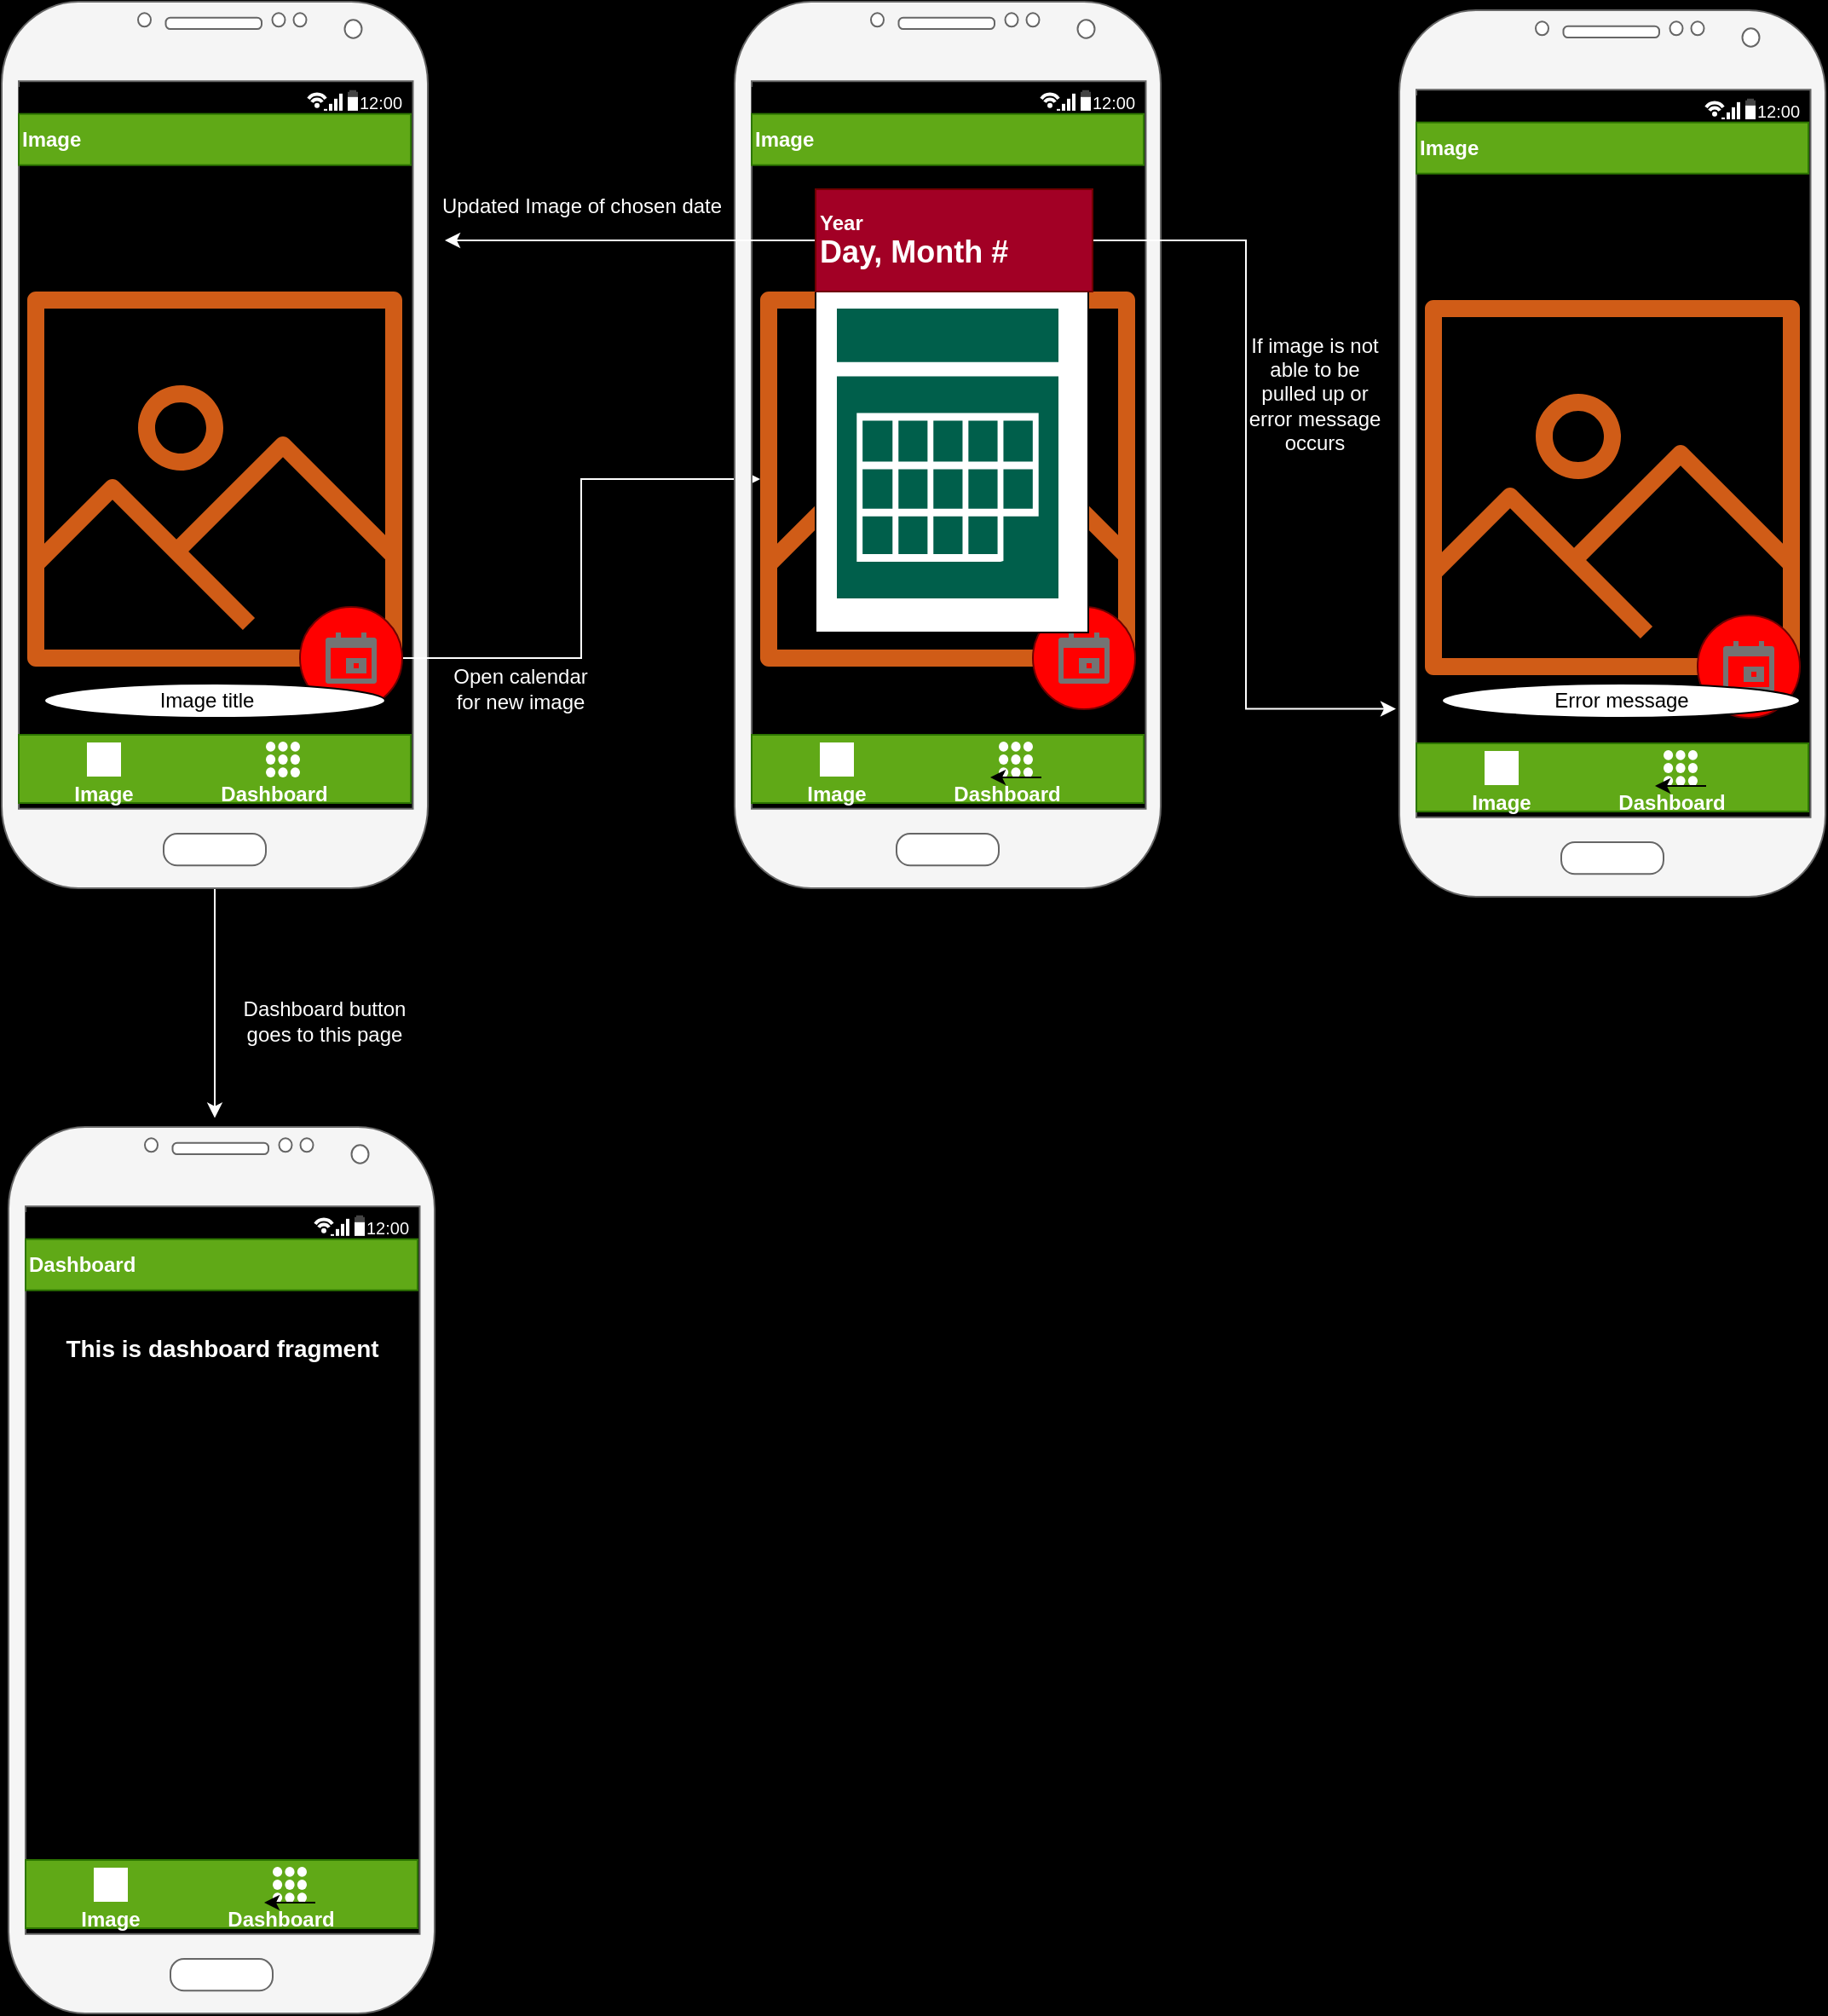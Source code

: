 <mxfile version="12.6.2" type="github"><diagram id="9u7d2Bv41vCnaYZln3nY" name="Page-1"><mxGraphModel dx="4076" dy="1106" grid="1" gridSize="10" guides="1" tooltips="1" connect="1" arrows="1" fold="1" page="1" pageScale="1" pageWidth="2000" pageHeight="2400" background="#000000" math="0" shadow="0"><root><mxCell id="0"/><mxCell id="1" parent="0"/><mxCell id="lFsQLhSQwpxN-KOAlFRI-123" value="" style="edgeStyle=orthogonalEdgeStyle;rounded=0;orthogonalLoop=1;jettySize=auto;html=1;fontColor=#FFFFFF;entryX=0.484;entryY=-0.01;entryDx=0;entryDy=0;entryPerimeter=0;strokeColor=#FFFFFF;" parent="1" source="lFsQLhSQwpxN-KOAlFRI-1" target="lFsQLhSQwpxN-KOAlFRI-100" edge="1"><mxGeometry relative="1" as="geometry"><mxPoint x="-385" y="650" as="targetPoint"/></mxGeometry></mxCell><mxCell id="lFsQLhSQwpxN-KOAlFRI-1" value="" style="verticalLabelPosition=bottom;verticalAlign=top;html=1;shadow=0;dashed=0;strokeWidth=1;shape=mxgraph.android.phone2;fillColor=#f5f5f5;strokeColor=#666666;fontColor=#333333;" parent="1" vertex="1"><mxGeometry x="-510" y="50" width="250" height="520" as="geometry"/></mxCell><mxCell id="lFsQLhSQwpxN-KOAlFRI-23" value="" style="outlineConnect=0;fontColor=#232F3E;gradientColor=none;fillColor=#D05C17;strokeColor=none;dashed=0;verticalLabelPosition=bottom;verticalAlign=top;align=center;html=1;fontSize=12;fontStyle=0;aspect=fixed;pointerEvents=1;shape=mxgraph.aws4.container_registry_image;" parent="1" vertex="1"><mxGeometry x="-495" y="220" width="220" height="220" as="geometry"/></mxCell><mxCell id="lFsQLhSQwpxN-KOAlFRI-24" value="" style="strokeWidth=1;html=1;shadow=0;dashed=0;shape=mxgraph.android.statusBar;align=center;fillColor=#000000;strokeColor=#ffffff;fontColor=#ffffff;fontSize=10;" parent="1" vertex="1"><mxGeometry x="-500" y="100" width="230" height="15.83" as="geometry"/></mxCell><mxCell id="lFsQLhSQwpxN-KOAlFRI-25" value="" style="rounded=0;whiteSpace=wrap;html=1;fillColor=#60a917;strokeColor=#2D7600;fontColor=#ffffff;" parent="1" vertex="1"><mxGeometry x="-500" y="480" width="230" height="40" as="geometry"/></mxCell><mxCell id="lFsQLhSQwpxN-KOAlFRI-26" value="&lt;div align=&quot;left&quot;&gt;&lt;b&gt;Image&lt;/b&gt;&lt;/div&gt;" style="rounded=0;whiteSpace=wrap;html=1;fillColor=#60a917;strokeColor=#2D7600;fontColor=#ffffff;align=left;" parent="1" vertex="1"><mxGeometry x="-500" y="115.83" width="230" height="30" as="geometry"/></mxCell><mxCell id="lFsQLhSQwpxN-KOAlFRI-69" value="" style="edgeStyle=orthogonalEdgeStyle;rounded=0;orthogonalLoop=1;jettySize=auto;html=1;fontColor=#FFFFFF;strokeColor=#FFFFFF;" parent="1" source="lFsQLhSQwpxN-KOAlFRI-29" target="lFsQLhSQwpxN-KOAlFRI-57" edge="1"><mxGeometry relative="1" as="geometry"><mxPoint x="-134.998" y="328" as="targetPoint"/></mxGeometry></mxCell><mxCell id="lFsQLhSQwpxN-KOAlFRI-29" value="" style="ellipse;whiteSpace=wrap;html=1;aspect=fixed;fillColor=#FF0000;strokeColor=#6F0000;fontColor=#ffffff;" parent="1" vertex="1"><mxGeometry x="-335" y="405" width="60" height="60" as="geometry"/></mxCell><mxCell id="lFsQLhSQwpxN-KOAlFRI-28" value="" style="dashed=0;aspect=fixed;verticalLabelPosition=bottom;verticalAlign=top;align=center;shape=mxgraph.gmdl.calendar;strokeColor=none;fillColor=#737373;shadow=0;" parent="1" vertex="1"><mxGeometry x="-320" y="420" width="30" height="30" as="geometry"/></mxCell><mxCell id="lFsQLhSQwpxN-KOAlFRI-33" value="&lt;font&gt;&lt;b&gt;Image&lt;/b&gt;&lt;/font&gt;" style="text;html=1;strokeColor=none;fillColor=none;align=center;verticalAlign=middle;whiteSpace=wrap;rounded=0;fontColor=#FFFFFF;" parent="1" vertex="1"><mxGeometry x="-470" y="510" width="40" height="10" as="geometry"/></mxCell><mxCell id="lFsQLhSQwpxN-KOAlFRI-34" value="&lt;font color=&quot;#FFFFFF&quot;&gt;&lt;b&gt;Dashboard&lt;/b&gt;&lt;/font&gt;" style="text;html=1;strokeColor=none;fillColor=none;align=center;verticalAlign=middle;whiteSpace=wrap;rounded=0;fontColor=#FFFFFF;" parent="1" vertex="1"><mxGeometry x="-370" y="505" width="40" height="20" as="geometry"/></mxCell><mxCell id="lFsQLhSQwpxN-KOAlFRI-37" value="" style="html=1;verticalLabelPosition=bottom;align=center;labelBackgroundColor=#ffffff;verticalAlign=top;strokeWidth=2;strokeColor=none;shadow=0;dashed=0;shape=mxgraph.ios7.icons.keypad;fillColor=#FFFFFF;fontColor=#FFFFFF;" parent="1" vertex="1"><mxGeometry x="-355" y="484" width="20" height="21" as="geometry"/></mxCell><mxCell id="lFsQLhSQwpxN-KOAlFRI-39" value="" style="html=1;verticalLabelPosition=bottom;align=center;labelBackgroundColor=#ffffff;verticalAlign=top;strokeWidth=2;strokeColor=none;shadow=0;dashed=0;shape=mxgraph.ios7.icons.crop;fillColor=#FFFFFF;fontColor=#FFFFFF;" parent="1" vertex="1"><mxGeometry x="-462.5" y="482" width="25" height="25" as="geometry"/></mxCell><mxCell id="lFsQLhSQwpxN-KOAlFRI-56" value="" style="verticalLabelPosition=bottom;verticalAlign=top;html=1;shadow=0;dashed=0;strokeWidth=1;shape=mxgraph.android.phone2;fillColor=#f5f5f5;strokeColor=#666666;fontColor=#333333;" parent="1" vertex="1"><mxGeometry x="-80" y="50" width="250" height="520" as="geometry"/></mxCell><mxCell id="lFsQLhSQwpxN-KOAlFRI-57" value="" style="outlineConnect=0;fontColor=#232F3E;gradientColor=none;fillColor=#D05C17;strokeColor=none;dashed=0;verticalLabelPosition=bottom;verticalAlign=top;align=center;html=1;fontSize=12;fontStyle=0;aspect=fixed;pointerEvents=1;shape=mxgraph.aws4.container_registry_image;" parent="1" vertex="1"><mxGeometry x="-65" y="220" width="220" height="220" as="geometry"/></mxCell><mxCell id="lFsQLhSQwpxN-KOAlFRI-58" value="" style="strokeWidth=1;html=1;shadow=0;dashed=0;shape=mxgraph.android.statusBar;align=center;fillColor=#000000;strokeColor=#ffffff;fontColor=#ffffff;fontSize=10;" parent="1" vertex="1"><mxGeometry x="-70" y="100" width="230" height="15.83" as="geometry"/></mxCell><mxCell id="lFsQLhSQwpxN-KOAlFRI-59" value="" style="rounded=0;whiteSpace=wrap;html=1;fillColor=#60a917;strokeColor=#2D7600;fontColor=#ffffff;" parent="1" vertex="1"><mxGeometry x="-70" y="480" width="230" height="40" as="geometry"/></mxCell><mxCell id="lFsQLhSQwpxN-KOAlFRI-60" value="&lt;div align=&quot;left&quot;&gt;&lt;b&gt;Image&lt;/b&gt;&lt;/div&gt;" style="rounded=0;whiteSpace=wrap;html=1;fillColor=#60a917;strokeColor=#2D7600;fontColor=#ffffff;align=left;" parent="1" vertex="1"><mxGeometry x="-70" y="115.83" width="230" height="30" as="geometry"/></mxCell><mxCell id="lFsQLhSQwpxN-KOAlFRI-61" value="" style="ellipse;whiteSpace=wrap;html=1;aspect=fixed;fillColor=#FF0000;strokeColor=#6F0000;fontColor=#ffffff;" parent="1" vertex="1"><mxGeometry x="95" y="405" width="60" height="60" as="geometry"/></mxCell><mxCell id="lFsQLhSQwpxN-KOAlFRI-62" value="" style="dashed=0;aspect=fixed;verticalLabelPosition=bottom;verticalAlign=top;align=center;shape=mxgraph.gmdl.calendar;strokeColor=none;fillColor=#737373;shadow=0;" parent="1" vertex="1"><mxGeometry x="110" y="420" width="30" height="30" as="geometry"/></mxCell><mxCell id="lFsQLhSQwpxN-KOAlFRI-63" value="&lt;font&gt;&lt;b&gt;Image&lt;/b&gt;&lt;/font&gt;" style="text;html=1;strokeColor=none;fillColor=none;align=center;verticalAlign=middle;whiteSpace=wrap;rounded=0;fontColor=#FFFFFF;" parent="1" vertex="1"><mxGeometry x="-40" y="510" width="40" height="10" as="geometry"/></mxCell><mxCell id="lFsQLhSQwpxN-KOAlFRI-64" value="&lt;font color=&quot;#FFFFFF&quot;&gt;&lt;b&gt;Dashboard&lt;/b&gt;&lt;/font&gt;" style="text;html=1;strokeColor=none;fillColor=none;align=center;verticalAlign=middle;whiteSpace=wrap;rounded=0;fontColor=#FFFFFF;" parent="1" vertex="1"><mxGeometry x="60" y="505" width="40" height="20" as="geometry"/></mxCell><mxCell id="lFsQLhSQwpxN-KOAlFRI-65" value="" style="html=1;verticalLabelPosition=bottom;align=center;labelBackgroundColor=#ffffff;verticalAlign=top;strokeWidth=2;strokeColor=none;shadow=0;dashed=0;shape=mxgraph.ios7.icons.keypad;fillColor=#FFFFFF;fontColor=#FFFFFF;" parent="1" vertex="1"><mxGeometry x="75" y="484" width="20" height="21" as="geometry"/></mxCell><mxCell id="lFsQLhSQwpxN-KOAlFRI-66" style="edgeStyle=orthogonalEdgeStyle;rounded=0;orthogonalLoop=1;jettySize=auto;html=1;exitX=1;exitY=0;exitDx=0;exitDy=0;entryX=0.25;entryY=0;entryDx=0;entryDy=0;fontColor=#FFFFFF;" parent="1" source="lFsQLhSQwpxN-KOAlFRI-64" target="lFsQLhSQwpxN-KOAlFRI-64" edge="1"><mxGeometry relative="1" as="geometry"/></mxCell><mxCell id="lFsQLhSQwpxN-KOAlFRI-67" value="" style="html=1;verticalLabelPosition=bottom;align=center;labelBackgroundColor=#ffffff;verticalAlign=top;strokeWidth=2;strokeColor=none;shadow=0;dashed=0;shape=mxgraph.ios7.icons.crop;fillColor=#FFFFFF;fontColor=#FFFFFF;" parent="1" vertex="1"><mxGeometry x="-32.5" y="482" width="25" height="25" as="geometry"/></mxCell><mxCell id="lFsQLhSQwpxN-KOAlFRI-71" value="" style="rounded=0;whiteSpace=wrap;html=1;fillColor=#FFFFFF;fontColor=#FFFFFF;direction=south;" parent="1" vertex="1"><mxGeometry x="-32.5" y="160" width="160" height="260" as="geometry"/></mxCell><mxCell id="lFsQLhSQwpxN-KOAlFRI-75" value="" style="edgeStyle=orthogonalEdgeStyle;rounded=0;orthogonalLoop=1;jettySize=auto;html=1;fontColor=#FFFFFF;strokeColor=#FFFFFF;" parent="1" source="lFsQLhSQwpxN-KOAlFRI-72" edge="1"><mxGeometry relative="1" as="geometry"><mxPoint x="-250" y="190" as="targetPoint"/></mxGeometry></mxCell><mxCell id="lFsQLhSQwpxN-KOAlFRI-94" value="" style="edgeStyle=orthogonalEdgeStyle;rounded=0;orthogonalLoop=1;jettySize=auto;html=1;fontColor=#000000;entryX=-0.008;entryY=0.788;entryDx=0;entryDy=0;entryPerimeter=0;strokeColor=#FFFFFF;" parent="1" source="lFsQLhSQwpxN-KOAlFRI-72" target="lFsQLhSQwpxN-KOAlFRI-79" edge="1"><mxGeometry relative="1" as="geometry"><mxPoint x="210" y="190" as="targetPoint"/></mxGeometry></mxCell><mxCell id="lFsQLhSQwpxN-KOAlFRI-72" value="&lt;div align=&quot;left&quot;&gt;&lt;b&gt;Year&lt;/b&gt;&lt;/div&gt;&lt;div align=&quot;left&quot;&gt;&lt;font size=&quot;1&quot;&gt;&lt;b style=&quot;font-size: 18px&quot;&gt;Day, Month #&lt;/b&gt;&lt;/font&gt;&lt;br&gt;&lt;/div&gt;" style="rounded=0;whiteSpace=wrap;html=1;fillColor=#a20025;fontColor=#ffffff;strokeColor=#6F0000;align=left;" parent="1" vertex="1"><mxGeometry x="-32.5" y="160" width="162.5" height="60" as="geometry"/></mxCell><mxCell id="lFsQLhSQwpxN-KOAlFRI-73" value="" style="pointerEvents=1;shadow=0;dashed=0;html=1;strokeColor=none;fillColor=#005F4B;labelPosition=center;verticalLabelPosition=bottom;verticalAlign=top;align=center;outlineConnect=0;shape=mxgraph.veeam2.calendar;fontColor=#FFFFFF;" parent="1" vertex="1"><mxGeometry x="-20" y="230" width="130" height="170" as="geometry"/></mxCell><mxCell id="lFsQLhSQwpxN-KOAlFRI-76" value="Updated Image of chosen date" style="text;html=1;align=center;verticalAlign=middle;resizable=0;points=[];autosize=1;fontColor=#FFFFFF;" parent="1" vertex="1"><mxGeometry x="-260" y="160" width="180" height="20" as="geometry"/></mxCell><mxCell id="lFsQLhSQwpxN-KOAlFRI-77" value="&lt;div&gt;Open calendar &lt;br&gt;&lt;/div&gt;&lt;div&gt;for new image&lt;/div&gt;" style="text;html=1;align=center;verticalAlign=middle;resizable=0;points=[];autosize=1;fontColor=#FFFFFF;" parent="1" vertex="1"><mxGeometry x="-256" y="438" width="100" height="30" as="geometry"/></mxCell><mxCell id="lFsQLhSQwpxN-KOAlFRI-79" value="" style="verticalLabelPosition=bottom;verticalAlign=top;html=1;shadow=0;dashed=0;strokeWidth=1;shape=mxgraph.android.phone2;fillColor=#f5f5f5;strokeColor=#666666;fontColor=#333333;" parent="1" vertex="1"><mxGeometry x="310" y="55" width="250" height="520" as="geometry"/></mxCell><mxCell id="lFsQLhSQwpxN-KOAlFRI-80" value="" style="outlineConnect=0;fontColor=#232F3E;gradientColor=none;fillColor=#D05C17;strokeColor=none;dashed=0;verticalLabelPosition=bottom;verticalAlign=top;align=center;html=1;fontSize=12;fontStyle=0;aspect=fixed;pointerEvents=1;shape=mxgraph.aws4.container_registry_image;" parent="1" vertex="1"><mxGeometry x="325" y="225" width="220" height="220" as="geometry"/></mxCell><mxCell id="lFsQLhSQwpxN-KOAlFRI-81" value="" style="strokeWidth=1;html=1;shadow=0;dashed=0;shape=mxgraph.android.statusBar;align=center;fillColor=#000000;strokeColor=#ffffff;fontColor=#ffffff;fontSize=10;" parent="1" vertex="1"><mxGeometry x="320" y="105" width="230" height="15.83" as="geometry"/></mxCell><mxCell id="lFsQLhSQwpxN-KOAlFRI-82" value="" style="rounded=0;whiteSpace=wrap;html=1;fillColor=#60a917;strokeColor=#2D7600;fontColor=#ffffff;" parent="1" vertex="1"><mxGeometry x="320" y="485" width="230" height="40" as="geometry"/></mxCell><mxCell id="lFsQLhSQwpxN-KOAlFRI-83" value="&lt;div align=&quot;left&quot;&gt;&lt;b&gt;Image&lt;/b&gt;&lt;/div&gt;" style="rounded=0;whiteSpace=wrap;html=1;fillColor=#60a917;strokeColor=#2D7600;fontColor=#ffffff;align=left;" parent="1" vertex="1"><mxGeometry x="320" y="120.83" width="230" height="30" as="geometry"/></mxCell><mxCell id="lFsQLhSQwpxN-KOAlFRI-84" value="" style="ellipse;whiteSpace=wrap;html=1;aspect=fixed;fillColor=#FF0000;strokeColor=#6F0000;fontColor=#ffffff;" parent="1" vertex="1"><mxGeometry x="485" y="410" width="60" height="60" as="geometry"/></mxCell><mxCell id="lFsQLhSQwpxN-KOAlFRI-85" value="" style="dashed=0;aspect=fixed;verticalLabelPosition=bottom;verticalAlign=top;align=center;shape=mxgraph.gmdl.calendar;strokeColor=none;fillColor=#737373;shadow=0;" parent="1" vertex="1"><mxGeometry x="500" y="425" width="30" height="30" as="geometry"/></mxCell><mxCell id="lFsQLhSQwpxN-KOAlFRI-86" value="&lt;font&gt;&lt;b&gt;Image&lt;/b&gt;&lt;/font&gt;" style="text;html=1;strokeColor=none;fillColor=none;align=center;verticalAlign=middle;whiteSpace=wrap;rounded=0;fontColor=#FFFFFF;" parent="1" vertex="1"><mxGeometry x="350" y="515" width="40" height="10" as="geometry"/></mxCell><mxCell id="lFsQLhSQwpxN-KOAlFRI-87" value="&lt;font color=&quot;#FFFFFF&quot;&gt;&lt;b&gt;Dashboard&lt;/b&gt;&lt;/font&gt;" style="text;html=1;strokeColor=none;fillColor=none;align=center;verticalAlign=middle;whiteSpace=wrap;rounded=0;fontColor=#FFFFFF;" parent="1" vertex="1"><mxGeometry x="450" y="510" width="40" height="20" as="geometry"/></mxCell><mxCell id="lFsQLhSQwpxN-KOAlFRI-88" value="" style="html=1;verticalLabelPosition=bottom;align=center;labelBackgroundColor=#ffffff;verticalAlign=top;strokeWidth=2;strokeColor=none;shadow=0;dashed=0;shape=mxgraph.ios7.icons.keypad;fillColor=#FFFFFF;fontColor=#FFFFFF;" parent="1" vertex="1"><mxGeometry x="465" y="489" width="20" height="21" as="geometry"/></mxCell><mxCell id="lFsQLhSQwpxN-KOAlFRI-89" style="edgeStyle=orthogonalEdgeStyle;rounded=0;orthogonalLoop=1;jettySize=auto;html=1;exitX=1;exitY=0;exitDx=0;exitDy=0;entryX=0.25;entryY=0;entryDx=0;entryDy=0;fontColor=#FFFFFF;" parent="1" source="lFsQLhSQwpxN-KOAlFRI-87" target="lFsQLhSQwpxN-KOAlFRI-87" edge="1"><mxGeometry relative="1" as="geometry"/></mxCell><mxCell id="lFsQLhSQwpxN-KOAlFRI-90" value="" style="html=1;verticalLabelPosition=bottom;align=center;labelBackgroundColor=#ffffff;verticalAlign=top;strokeWidth=2;strokeColor=none;shadow=0;dashed=0;shape=mxgraph.ios7.icons.crop;fillColor=#FFFFFF;fontColor=#FFFFFF;" parent="1" vertex="1"><mxGeometry x="357.5" y="487" width="25" height="25" as="geometry"/></mxCell><mxCell id="lFsQLhSQwpxN-KOAlFRI-91" value="" style="ellipse;whiteSpace=wrap;html=1;fillColor=#FFFFFF;fontColor=#FFFFFF;" parent="1" vertex="1"><mxGeometry x="-485" y="450" width="200" height="20" as="geometry"/></mxCell><mxCell id="lFsQLhSQwpxN-KOAlFRI-92" value="Image title" style="text;html=1;align=center;verticalAlign=middle;resizable=0;points=[];autosize=1;fontColor=#000000;" parent="1" vertex="1"><mxGeometry x="-425" y="450" width="70" height="20" as="geometry"/></mxCell><mxCell id="lFsQLhSQwpxN-KOAlFRI-97" value="" style="ellipse;whiteSpace=wrap;html=1;fillColor=#FFFFFF;fontColor=#000000;" parent="1" vertex="1"><mxGeometry x="335" y="450" width="210" height="20" as="geometry"/></mxCell><mxCell id="lFsQLhSQwpxN-KOAlFRI-98" value="Error message" style="text;html=1;align=center;verticalAlign=middle;resizable=0;points=[];autosize=1;fontColor=#000000;" parent="1" vertex="1"><mxGeometry x="390" y="450" width="100" height="20" as="geometry"/></mxCell><mxCell id="lFsQLhSQwpxN-KOAlFRI-99" value="&lt;div&gt;If image is not &lt;br&gt;&lt;/div&gt;&lt;div&gt;able to be&lt;/div&gt;&lt;div&gt;pulled up or &lt;br&gt;&lt;/div&gt;&lt;div&gt;error message&lt;/div&gt;&lt;div&gt;occurs&lt;br&gt;&lt;/div&gt;" style="text;html=1;align=center;verticalAlign=middle;resizable=0;points=[];autosize=1;fontColor=#FFFFFF;" parent="1" vertex="1"><mxGeometry x="210" y="240" width="100" height="80" as="geometry"/></mxCell><mxCell id="lFsQLhSQwpxN-KOAlFRI-100" value="" style="verticalLabelPosition=bottom;verticalAlign=top;html=1;shadow=0;dashed=0;strokeWidth=1;shape=mxgraph.android.phone2;fillColor=#f5f5f5;strokeColor=#666666;fontColor=#333333;" parent="1" vertex="1"><mxGeometry x="-506" y="710" width="250" height="520" as="geometry"/></mxCell><mxCell id="lFsQLhSQwpxN-KOAlFRI-102" value="" style="strokeWidth=1;html=1;shadow=0;dashed=0;shape=mxgraph.android.statusBar;align=center;fillColor=#000000;strokeColor=#ffffff;fontColor=#ffffff;fontSize=10;" parent="1" vertex="1"><mxGeometry x="-496" y="760" width="230" height="15.83" as="geometry"/></mxCell><mxCell id="lFsQLhSQwpxN-KOAlFRI-103" value="" style="rounded=0;whiteSpace=wrap;html=1;fillColor=#60a917;strokeColor=#2D7600;fontColor=#ffffff;" parent="1" vertex="1"><mxGeometry x="-496" y="1140" width="230" height="40" as="geometry"/></mxCell><mxCell id="lFsQLhSQwpxN-KOAlFRI-104" value="&lt;b&gt;Dashboard&lt;/b&gt;" style="rounded=0;whiteSpace=wrap;html=1;fillColor=#60a917;strokeColor=#2D7600;fontColor=#ffffff;align=left;" parent="1" vertex="1"><mxGeometry x="-496" y="775.83" width="230" height="30" as="geometry"/></mxCell><mxCell id="lFsQLhSQwpxN-KOAlFRI-107" value="&lt;font&gt;&lt;b&gt;Image&lt;/b&gt;&lt;/font&gt;" style="text;html=1;strokeColor=none;fillColor=none;align=center;verticalAlign=middle;whiteSpace=wrap;rounded=0;fontColor=#FFFFFF;" parent="1" vertex="1"><mxGeometry x="-466" y="1170" width="40" height="10" as="geometry"/></mxCell><mxCell id="lFsQLhSQwpxN-KOAlFRI-108" value="&lt;font color=&quot;#FFFFFF&quot;&gt;&lt;b&gt;Dashboard&lt;/b&gt;&lt;/font&gt;" style="text;html=1;strokeColor=none;fillColor=none;align=center;verticalAlign=middle;whiteSpace=wrap;rounded=0;fontColor=#FFFFFF;" parent="1" vertex="1"><mxGeometry x="-366" y="1165" width="40" height="20" as="geometry"/></mxCell><mxCell id="lFsQLhSQwpxN-KOAlFRI-109" value="" style="html=1;verticalLabelPosition=bottom;align=center;labelBackgroundColor=#ffffff;verticalAlign=top;strokeWidth=2;strokeColor=none;shadow=0;dashed=0;shape=mxgraph.ios7.icons.keypad;fillColor=#FFFFFF;fontColor=#FFFFFF;" parent="1" vertex="1"><mxGeometry x="-351" y="1144" width="20" height="21" as="geometry"/></mxCell><mxCell id="lFsQLhSQwpxN-KOAlFRI-110" style="edgeStyle=orthogonalEdgeStyle;rounded=0;orthogonalLoop=1;jettySize=auto;html=1;exitX=1;exitY=0;exitDx=0;exitDy=0;entryX=0.25;entryY=0;entryDx=0;entryDy=0;fontColor=#FFFFFF;" parent="1" source="lFsQLhSQwpxN-KOAlFRI-108" target="lFsQLhSQwpxN-KOAlFRI-108" edge="1"><mxGeometry relative="1" as="geometry"/></mxCell><mxCell id="lFsQLhSQwpxN-KOAlFRI-111" value="" style="html=1;verticalLabelPosition=bottom;align=center;labelBackgroundColor=#ffffff;verticalAlign=top;strokeWidth=2;strokeColor=none;shadow=0;dashed=0;shape=mxgraph.ios7.icons.crop;fillColor=#FFFFFF;fontColor=#FFFFFF;" parent="1" vertex="1"><mxGeometry x="-458.5" y="1142" width="25" height="25" as="geometry"/></mxCell><mxCell id="lFsQLhSQwpxN-KOAlFRI-116" value="&lt;b style=&quot;font-size: 14px&quot;&gt;This is dashboard fragment&lt;/b&gt;" style="text;html=1;align=center;verticalAlign=middle;resizable=0;points=[];autosize=1;fontColor=#FFFFFF;" parent="1" vertex="1"><mxGeometry x="-486" y="830" width="210" height="20" as="geometry"/></mxCell><mxCell id="lFsQLhSQwpxN-KOAlFRI-124" value="&lt;div&gt;Dashboard button &lt;br&gt;&lt;/div&gt;&lt;div&gt;goes to this page&lt;/div&gt;" style="text;html=1;align=center;verticalAlign=middle;resizable=0;points=[];autosize=1;fontColor=#FFFFFF;" parent="1" vertex="1"><mxGeometry x="-376" y="633" width="110" height="30" as="geometry"/></mxCell></root></mxGraphModel></diagram></mxfile>
